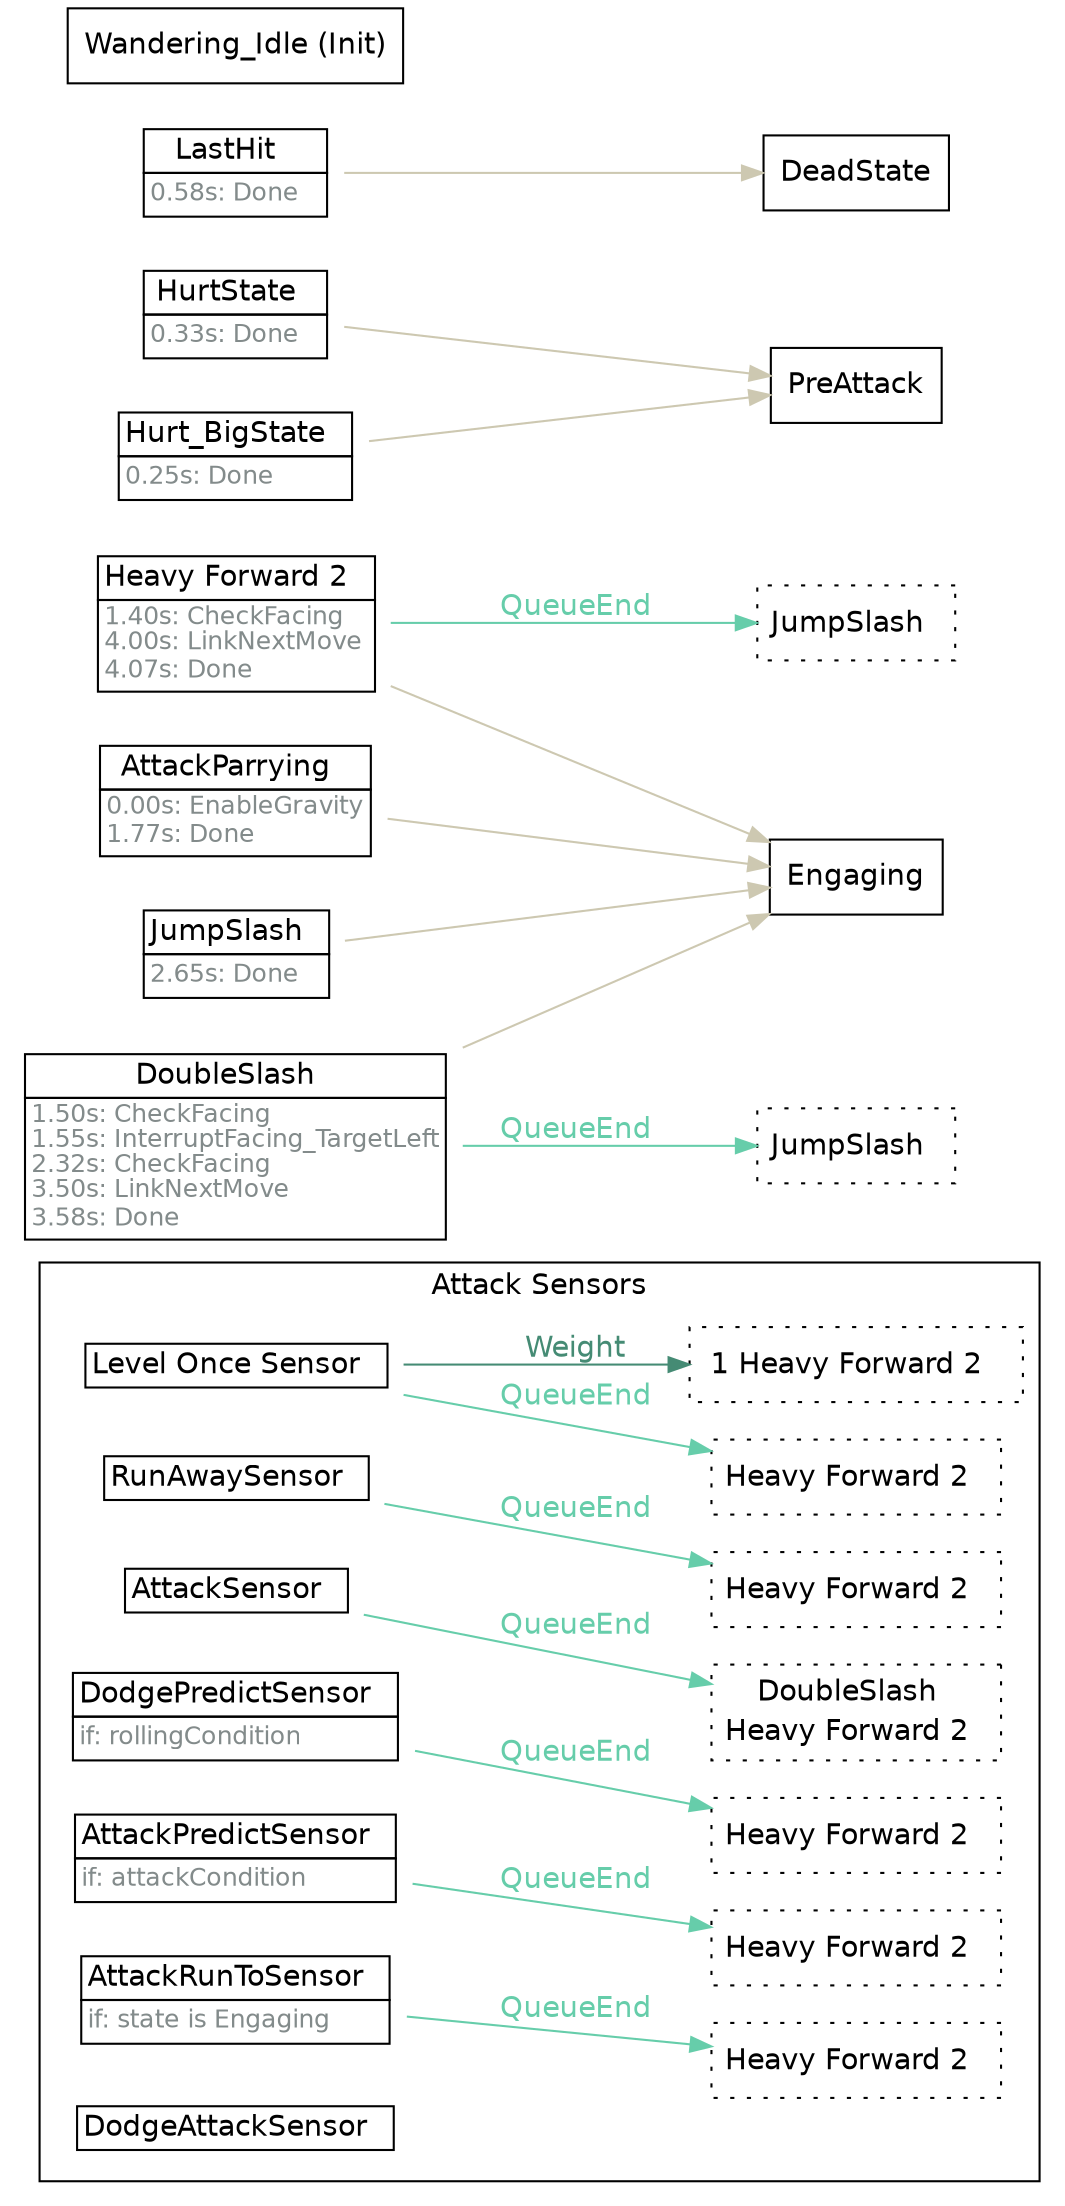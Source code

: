 strict digraph "Foo" {
	"rankdir"="LR";
	node ["shape"="box","fontname"="Helvetica"];
	edge ["fontname"="Helvetica"];
	subgraph "cluster_attacksensors" {
		"rank"="sink";
		"label"="Attack Sensors";
		"fontname"="Helvetica";
		"Level Once Sensor" ["shape"="plaintext","label"=<<TABLE border="0" cellspacing="0" cellborder="1" cellpadding="2"><TR><TD>Level Once Sensor  </TD></TR></TABLE>>]
		"Level Once Sensor_linked" ["shape"="box","style"="dotted","label"=<<TABLE border="0" cellspacing="0" cellborder="0" cellpadding="2"><TR><TD>Heavy Forward 2  </TD></TR></TABLE>>,"margin"="0.05"]
		"Level Once Sensor" -> "Level Once Sensor_linked"  ["label"="QueueEnd","color"="aquamarine3","fontcolor"="aquamarine3"]
		"Level Once Sensor_weight" ["shape"="box","style"="dotted","label"=<<TABLE border="0" cellspacing="0" cellborder="0" cellpadding="2"><TR><TD>1 Heavy Forward 2  </TD></TR></TABLE>>]
		"Level Once Sensor" -> "Level Once Sensor_weight"  ["label"="Weight","color"="aquamarine4","fontcolor"="aquamarine4"]
		"RunAwaySensor" ["shape"="plaintext","label"=<<TABLE border="0" cellspacing="0" cellborder="1" cellpadding="2"><TR><TD>RunAwaySensor  </TD></TR></TABLE>>]
		"RunAwaySensor_linked" ["shape"="box","style"="dotted","label"=<<TABLE border="0" cellspacing="0" cellborder="0" cellpadding="2"><TR><TD>Heavy Forward 2  </TD></TR></TABLE>>,"margin"="0.05"]
		"RunAwaySensor" -> "RunAwaySensor_linked"  ["label"="QueueEnd","color"="aquamarine3","fontcolor"="aquamarine3"]
		"AttackSensor" ["shape"="plaintext","label"=<<TABLE border="0" cellspacing="0" cellborder="1" cellpadding="2"><TR><TD>AttackSensor  </TD></TR></TABLE>>]
		"AttackSensor_linked" ["shape"="box","style"="dotted","label"=<<TABLE border="0" cellspacing="0" cellborder="0" cellpadding="2"><TR><TD>DoubleSlash  </TD></TR><TR><TD>Heavy Forward 2  </TD></TR></TABLE>>,"margin"="0.05"]
		"AttackSensor" -> "AttackSensor_linked"  ["label"="QueueEnd","color"="aquamarine3","fontcolor"="aquamarine3"]
		"DodgePredictSensor" ["shape"="plaintext","label"=<<TABLE border="0" cellspacing="0" cellborder="1" cellpadding="2"><TR><TD>DodgePredictSensor  </TD></TR><TR><TD align="left" balign="left"><FONT point-size="12" color="azure4">if: rollingCondition</FONT>  </TD></TR></TABLE>>]
		"DodgePredictSensor_linked" ["shape"="box","style"="dotted","label"=<<TABLE border="0" cellspacing="0" cellborder="0" cellpadding="2"><TR><TD>Heavy Forward 2  </TD></TR></TABLE>>,"margin"="0.05"]
		"DodgePredictSensor" -> "DodgePredictSensor_linked"  ["label"="QueueEnd","color"="aquamarine3","fontcolor"="aquamarine3"]
		"AttackPredictSensor" ["shape"="plaintext","label"=<<TABLE border="0" cellspacing="0" cellborder="1" cellpadding="2"><TR><TD>AttackPredictSensor  </TD></TR><TR><TD align="left" balign="left"><FONT point-size="12" color="azure4">if: attackCondition</FONT>  </TD></TR></TABLE>>]
		"AttackPredictSensor_linked" ["shape"="box","style"="dotted","label"=<<TABLE border="0" cellspacing="0" cellborder="0" cellpadding="2"><TR><TD>Heavy Forward 2  </TD></TR></TABLE>>,"margin"="0.05"]
		"AttackPredictSensor" -> "AttackPredictSensor_linked"  ["label"="QueueEnd","color"="aquamarine3","fontcolor"="aquamarine3"]
		"AttackRunToSensor" ["shape"="plaintext","label"=<<TABLE border="0" cellspacing="0" cellborder="1" cellpadding="2"><TR><TD>AttackRunToSensor  </TD></TR><TR><TD align="left" balign="left"><FONT point-size="12" color="azure4">if: state is Engaging</FONT>  </TD></TR></TABLE>>]
		"AttackRunToSensor_linked" ["shape"="box","style"="dotted","label"=<<TABLE border="0" cellspacing="0" cellborder="0" cellpadding="2"><TR><TD>Heavy Forward 2  </TD></TR></TABLE>>,"margin"="0.05"]
		"AttackRunToSensor" -> "AttackRunToSensor_linked"  ["label"="QueueEnd","color"="aquamarine3","fontcolor"="aquamarine3"]
		"DodgeAttackSensor" ["shape"="plaintext","label"=<<TABLE border="0" cellspacing="0" cellborder="1" cellpadding="2"><TR><TD>DodgeAttackSensor  </TD></TR></TABLE>>]
	}
	
	"Heavy Forward 2" -> "Engaging"  ["color"="cornsilk3","fontcolor"="cornsilk3"]
	"Heavy Forward 2_linked" ["shape"="box","style"="dotted","label"=<<TABLE border="0" cellspacing="0" cellborder="0" cellpadding="2"><TR><TD>JumpSlash  </TD></TR></TABLE>>,"margin"="0.05"]
	"Heavy Forward 2" -> "Heavy Forward 2_linked"  ["label"="QueueEnd","color"="aquamarine3","fontcolor"="aquamarine3"]
	"Heavy Forward 2" ["shape"="plaintext","label"=<<TABLE border="0" cellspacing="0" cellborder="1" cellpadding="2"><TR><TD>Heavy Forward 2  </TD></TR><TR><TD align="left" balign="left"><FONT point-size="12" color="azure4">1.40s: CheckFacing<br/>4.00s: LinkNextMove<br/>4.07s: Done</FONT>  </TD></TR></TABLE>>]
	"DoubleSlash" -> "Engaging"  ["color"="cornsilk3","fontcolor"="cornsilk3"]
	"DoubleSlash_linked" ["shape"="box","style"="dotted","label"=<<TABLE border="0" cellspacing="0" cellborder="0" cellpadding="2"><TR><TD>JumpSlash  </TD></TR></TABLE>>,"margin"="0.05"]
	"DoubleSlash" -> "DoubleSlash_linked"  ["label"="QueueEnd","color"="aquamarine3","fontcolor"="aquamarine3"]
	"DoubleSlash" ["shape"="plaintext","label"=<<TABLE border="0" cellspacing="0" cellborder="1" cellpadding="2"><TR><TD>DoubleSlash  </TD></TR><TR><TD align="left" balign="left"><FONT point-size="12" color="azure4">1.50s: CheckFacing<br/>1.55s: InterruptFacing_TargetLeft<br/>2.32s: CheckFacing<br/>3.50s: LinkNextMove<br/>3.58s: Done</FONT>  </TD></TR></TABLE>>]
	"JumpSlash" -> "Engaging"  ["color"="cornsilk3","fontcolor"="cornsilk3"]
	"JumpSlash" ["shape"="plaintext","label"=<<TABLE border="0" cellspacing="0" cellborder="1" cellpadding="2"><TR><TD>JumpSlash  </TD></TR><TR><TD align="left" balign="left"><FONT point-size="12" color="azure4">2.65s: Done</FONT>  </TD></TR></TABLE>>]
	"AttackParrying" -> "Engaging"  ["color"="cornsilk3","fontcolor"="cornsilk3"]
	"AttackParrying" ["shape"="plaintext","label"=<<TABLE border="0" cellspacing="0" cellborder="1" cellpadding="2"><TR><TD>AttackParrying  </TD></TR><TR><TD align="left" balign="left"><FONT point-size="12" color="azure4">0.00s: EnableGravity<br/>1.77s: Done</FONT>  </TD></TR></TABLE>>]
	"HurtState" -> "PreAttack"  ["color"="cornsilk3","fontcolor"="cornsilk3"]
	"HurtState" ["shape"="plaintext","label"=<<TABLE border="0" cellspacing="0" cellborder="1" cellpadding="2"><TR><TD>HurtState  </TD></TR><TR><TD align="left" balign="left"><FONT point-size="12" color="azure4">0.33s: Done</FONT>  </TD></TR></TABLE>>]
	"Hurt_BigState" -> "PreAttack"  ["color"="cornsilk3","fontcolor"="cornsilk3"]
	"Hurt_BigState" ["shape"="plaintext","label"=<<TABLE border="0" cellspacing="0" cellborder="1" cellpadding="2"><TR><TD>Hurt_BigState  </TD></TR><TR><TD align="left" balign="left"><FONT point-size="12" color="azure4">0.25s: Done</FONT>  </TD></TR></TABLE>>]
	"LastHit" -> "DeadState"  ["color"="cornsilk3","fontcolor"="cornsilk3"]
	"LastHit" ["shape"="plaintext","label"=<<TABLE border="0" cellspacing="0" cellborder="1" cellpadding="2"><TR><TD>LastHit  </TD></TR><TR><TD align="left" balign="left"><FONT point-size="12" color="azure4">0.58s: Done</FONT>  </TD></TR></TABLE>>]
	"Wandering_Idle" ["label"="Wandering_Idle (Init)"]
}
